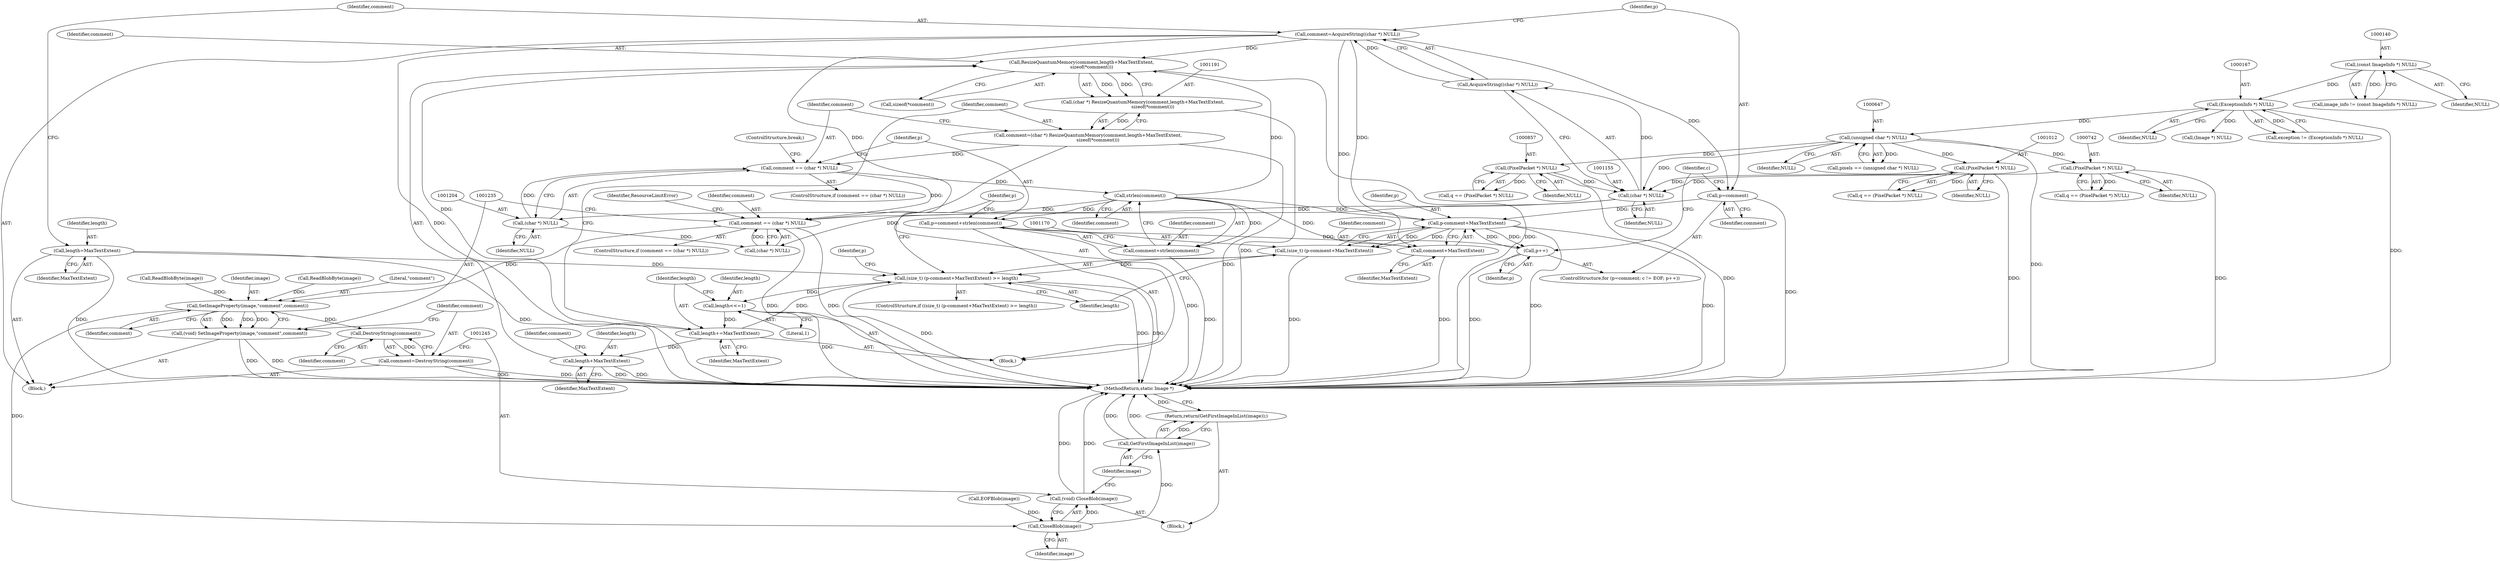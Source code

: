 digraph "0_ImageMagick_f6e9d0d9955e85bdd7540b251cd50d598dacc5e6_45@pointer" {
"1001192" [label="(Call,ResizeQuantumMemory(comment,length+MaxTextExtent,\n              sizeof(*comment)))"];
"1001151" [label="(Call,comment=AcquireString((char *) NULL))"];
"1001153" [label="(Call,AcquireString((char *) NULL))"];
"1001154" [label="(Call,(char *) NULL)"];
"1000856" [label="(Call,(PixelPacket *) NULL)"];
"1000646" [label="(Call,(unsigned char *) NULL)"];
"1000166" [label="(Call,(ExceptionInfo *) NULL)"];
"1000139" [label="(Call,(const ImageInfo *) NULL)"];
"1001011" [label="(Call,(PixelPacket *) NULL)"];
"1000741" [label="(Call,(PixelPacket *) NULL)"];
"1001211" [label="(Call,strlen(comment))"];
"1001201" [label="(Call,comment == (char *) NULL)"];
"1001188" [label="(Call,comment=(char *) ResizeQuantumMemory(comment,length+MaxTextExtent,\n              sizeof(*comment)))"];
"1001190" [label="(Call,(char *) ResizeQuantumMemory(comment,length+MaxTextExtent,\n              sizeof(*comment)))"];
"1001192" [label="(Call,ResizeQuantumMemory(comment,length+MaxTextExtent,\n              sizeof(*comment)))"];
"1001185" [label="(Call,length+=MaxTextExtent)"];
"1001182" [label="(Call,length<<=1)"];
"1001168" [label="(Call,(size_t) (p-comment+MaxTextExtent) >= length)"];
"1001169" [label="(Call,(size_t) (p-comment+MaxTextExtent))"];
"1001171" [label="(Call,p-comment+MaxTextExtent)"];
"1001164" [label="(Call,p++)"];
"1001207" [label="(Call,p=comment+strlen(comment))"];
"1001158" [label="(Call,p=comment)"];
"1001148" [label="(Call,length=MaxTextExtent)"];
"1001203" [label="(Call,(char *) NULL)"];
"1001194" [label="(Call,length+MaxTextExtent)"];
"1001173" [label="(Call,comment+MaxTextExtent)"];
"1001209" [label="(Call,comment+strlen(comment))"];
"1001226" [label="(Call,comment == (char *) NULL)"];
"1001236" [label="(Call,SetImageProperty(image,\"comment\",comment))"];
"1001234" [label="(Call,(void) SetImageProperty(image,\"comment\",comment))"];
"1001242" [label="(Call,DestroyString(comment))"];
"1001240" [label="(Call,comment=DestroyString(comment))"];
"1001246" [label="(Call,CloseBlob(image))"];
"1001244" [label="(Call,(void) CloseBlob(image))"];
"1001249" [label="(Call,GetFirstImageInList(image))"];
"1001248" [label="(Return,return(GetFirstImageInList(image));)"];
"1001160" [label="(Identifier,comment)"];
"1001172" [label="(Identifier,p)"];
"1001239" [label="(Identifier,comment)"];
"1001246" [label="(Call,CloseBlob(image))"];
"1000141" [label="(Identifier,NULL)"];
"1001183" [label="(Identifier,length)"];
"1001232" [label="(Identifier,ResourceLimitError)"];
"1001146" [label="(Call,ReadBlobByte(image))"];
"1001188" [label="(Call,comment=(char *) ResizeQuantumMemory(comment,length+MaxTextExtent,\n              sizeof(*comment)))"];
"1001169" [label="(Call,(size_t) (p-comment+MaxTextExtent))"];
"1001152" [label="(Identifier,comment)"];
"1001243" [label="(Identifier,comment)"];
"1001167" [label="(ControlStructure,if ((size_t) (p-comment+MaxTextExtent) >= length))"];
"1001162" [label="(Identifier,c)"];
"1000139" [label="(Call,(const ImageInfo *) NULL)"];
"1001150" [label="(Identifier,MaxTextExtent)"];
"1001185" [label="(Call,length+=MaxTextExtent)"];
"1001153" [label="(Call,AcquireString((char *) NULL))"];
"1001207" [label="(Call,p=comment+strlen(comment))"];
"1001248" [label="(Return,return(GetFirstImageInList(image));)"];
"1001197" [label="(Call,sizeof(*comment))"];
"1001186" [label="(Identifier,length)"];
"1001215" [label="(Identifier,p)"];
"1001156" [label="(Identifier,NULL)"];
"1001184" [label="(Literal,1)"];
"1000743" [label="(Identifier,NULL)"];
"1000168" [label="(Identifier,NULL)"];
"1001011" [label="(Call,(PixelPacket *) NULL)"];
"1001157" [label="(ControlStructure,for (p=comment; c != EOF; p++))"];
"1001151" [label="(Call,comment=AcquireString((char *) NULL))"];
"1000137" [label="(Call,image_info != (const ImageInfo *) NULL)"];
"1001210" [label="(Identifier,comment)"];
"1001173" [label="(Call,comment+MaxTextExtent)"];
"1001209" [label="(Call,comment+strlen(comment))"];
"1000854" [label="(Call,q == (PixelPacket *) NULL)"];
"1001158" [label="(Call,p=comment)"];
"1001174" [label="(Identifier,comment)"];
"1001199" [label="(Identifier,comment)"];
"1001211" [label="(Call,strlen(comment))"];
"1001202" [label="(Identifier,comment)"];
"1000646" [label="(Call,(unsigned char *) NULL)"];
"1000166" [label="(Call,(ExceptionInfo *) NULL)"];
"1001194" [label="(Call,length+MaxTextExtent)"];
"1000648" [label="(Identifier,NULL)"];
"1001206" [label="(ControlStructure,break;)"];
"1001201" [label="(Call,comment == (char *) NULL)"];
"1001241" [label="(Identifier,comment)"];
"1001225" [label="(ControlStructure,if (comment == (char *) NULL))"];
"1000196" [label="(Call,(Image *) NULL)"];
"1001013" [label="(Identifier,NULL)"];
"1000739" [label="(Call,q == (PixelPacket *) NULL)"];
"1001187" [label="(Identifier,MaxTextExtent)"];
"1001212" [label="(Identifier,comment)"];
"1001171" [label="(Call,p-comment+MaxTextExtent)"];
"1001165" [label="(Identifier,p)"];
"1001180" [label="(Identifier,p)"];
"1001177" [label="(Block,)"];
"1000741" [label="(Call,(PixelPacket *) NULL)"];
"1000164" [label="(Call,exception != (ExceptionInfo *) NULL)"];
"1001238" [label="(Literal,\"comment\")"];
"1001249" [label="(Call,GetFirstImageInList(image))"];
"1001189" [label="(Identifier,comment)"];
"1001196" [label="(Identifier,MaxTextExtent)"];
"1000112" [label="(Block,)"];
"1001193" [label="(Identifier,comment)"];
"1001251" [label="(MethodReturn,static Image *)"];
"1001205" [label="(Identifier,NULL)"];
"1001219" [label="(Call,ReadBlobByte(image))"];
"1001176" [label="(Identifier,length)"];
"1000856" [label="(Call,(PixelPacket *) NULL)"];
"1001168" [label="(Call,(size_t) (p-comment+MaxTextExtent) >= length)"];
"1001226" [label="(Call,comment == (char *) NULL)"];
"1001149" [label="(Identifier,length)"];
"1001234" [label="(Call,(void) SetImageProperty(image,\"comment\",comment))"];
"1001182" [label="(Call,length<<=1)"];
"1001154" [label="(Call,(char *) NULL)"];
"1000858" [label="(Identifier,NULL)"];
"1001244" [label="(Call,(void) CloseBlob(image))"];
"1001200" [label="(ControlStructure,if (comment == (char *) NULL))"];
"1001247" [label="(Identifier,image)"];
"1001236" [label="(Call,SetImageProperty(image,\"comment\",comment))"];
"1000644" [label="(Call,pixels == (unsigned char *) NULL)"];
"1001009" [label="(Call,q == (PixelPacket *) NULL)"];
"1001192" [label="(Call,ResizeQuantumMemory(comment,length+MaxTextExtent,\n              sizeof(*comment)))"];
"1001203" [label="(Call,(char *) NULL)"];
"1001159" [label="(Identifier,p)"];
"1001237" [label="(Identifier,image)"];
"1001110" [label="(Call,EOFBlob(image))"];
"1001148" [label="(Call,length=MaxTextExtent)"];
"1001164" [label="(Call,p++)"];
"1001228" [label="(Call,(char *) NULL)"];
"1001227" [label="(Identifier,comment)"];
"1001208" [label="(Identifier,p)"];
"1001126" [label="(Block,)"];
"1001175" [label="(Identifier,MaxTextExtent)"];
"1001240" [label="(Call,comment=DestroyString(comment))"];
"1001190" [label="(Call,(char *) ResizeQuantumMemory(comment,length+MaxTextExtent,\n              sizeof(*comment)))"];
"1001195" [label="(Identifier,length)"];
"1001250" [label="(Identifier,image)"];
"1001242" [label="(Call,DestroyString(comment))"];
"1001192" -> "1001190"  [label="AST: "];
"1001192" -> "1001197"  [label="CFG: "];
"1001193" -> "1001192"  [label="AST: "];
"1001194" -> "1001192"  [label="AST: "];
"1001197" -> "1001192"  [label="AST: "];
"1001190" -> "1001192"  [label="CFG: "];
"1001192" -> "1001251"  [label="DDG: "];
"1001192" -> "1001190"  [label="DDG: "];
"1001192" -> "1001190"  [label="DDG: "];
"1001151" -> "1001192"  [label="DDG: "];
"1001211" -> "1001192"  [label="DDG: "];
"1001185" -> "1001192"  [label="DDG: "];
"1001151" -> "1001126"  [label="AST: "];
"1001151" -> "1001153"  [label="CFG: "];
"1001152" -> "1001151"  [label="AST: "];
"1001153" -> "1001151"  [label="AST: "];
"1001159" -> "1001151"  [label="CFG: "];
"1001151" -> "1001251"  [label="DDG: "];
"1001153" -> "1001151"  [label="DDG: "];
"1001151" -> "1001158"  [label="DDG: "];
"1001151" -> "1001171"  [label="DDG: "];
"1001151" -> "1001173"  [label="DDG: "];
"1001151" -> "1001226"  [label="DDG: "];
"1001153" -> "1001154"  [label="CFG: "];
"1001154" -> "1001153"  [label="AST: "];
"1001154" -> "1001153"  [label="DDG: "];
"1001154" -> "1001156"  [label="CFG: "];
"1001155" -> "1001154"  [label="AST: "];
"1001156" -> "1001154"  [label="AST: "];
"1000856" -> "1001154"  [label="DDG: "];
"1000646" -> "1001154"  [label="DDG: "];
"1001011" -> "1001154"  [label="DDG: "];
"1000741" -> "1001154"  [label="DDG: "];
"1001154" -> "1001203"  [label="DDG: "];
"1001154" -> "1001228"  [label="DDG: "];
"1000856" -> "1000854"  [label="AST: "];
"1000856" -> "1000858"  [label="CFG: "];
"1000857" -> "1000856"  [label="AST: "];
"1000858" -> "1000856"  [label="AST: "];
"1000854" -> "1000856"  [label="CFG: "];
"1000856" -> "1001251"  [label="DDG: "];
"1000856" -> "1000854"  [label="DDG: "];
"1000646" -> "1000856"  [label="DDG: "];
"1000646" -> "1000644"  [label="AST: "];
"1000646" -> "1000648"  [label="CFG: "];
"1000647" -> "1000646"  [label="AST: "];
"1000648" -> "1000646"  [label="AST: "];
"1000644" -> "1000646"  [label="CFG: "];
"1000646" -> "1001251"  [label="DDG: "];
"1000646" -> "1000644"  [label="DDG: "];
"1000166" -> "1000646"  [label="DDG: "];
"1000646" -> "1000741"  [label="DDG: "];
"1000646" -> "1001011"  [label="DDG: "];
"1000166" -> "1000164"  [label="AST: "];
"1000166" -> "1000168"  [label="CFG: "];
"1000167" -> "1000166"  [label="AST: "];
"1000168" -> "1000166"  [label="AST: "];
"1000164" -> "1000166"  [label="CFG: "];
"1000166" -> "1001251"  [label="DDG: "];
"1000166" -> "1000164"  [label="DDG: "];
"1000139" -> "1000166"  [label="DDG: "];
"1000166" -> "1000196"  [label="DDG: "];
"1000139" -> "1000137"  [label="AST: "];
"1000139" -> "1000141"  [label="CFG: "];
"1000140" -> "1000139"  [label="AST: "];
"1000141" -> "1000139"  [label="AST: "];
"1000137" -> "1000139"  [label="CFG: "];
"1000139" -> "1000137"  [label="DDG: "];
"1001011" -> "1001009"  [label="AST: "];
"1001011" -> "1001013"  [label="CFG: "];
"1001012" -> "1001011"  [label="AST: "];
"1001013" -> "1001011"  [label="AST: "];
"1001009" -> "1001011"  [label="CFG: "];
"1001011" -> "1001251"  [label="DDG: "];
"1001011" -> "1001009"  [label="DDG: "];
"1000741" -> "1000739"  [label="AST: "];
"1000741" -> "1000743"  [label="CFG: "];
"1000742" -> "1000741"  [label="AST: "];
"1000743" -> "1000741"  [label="AST: "];
"1000739" -> "1000741"  [label="CFG: "];
"1000741" -> "1001251"  [label="DDG: "];
"1000741" -> "1000739"  [label="DDG: "];
"1001211" -> "1001209"  [label="AST: "];
"1001211" -> "1001212"  [label="CFG: "];
"1001212" -> "1001211"  [label="AST: "];
"1001209" -> "1001211"  [label="CFG: "];
"1001211" -> "1001171"  [label="DDG: "];
"1001211" -> "1001173"  [label="DDG: "];
"1001211" -> "1001207"  [label="DDG: "];
"1001211" -> "1001209"  [label="DDG: "];
"1001201" -> "1001211"  [label="DDG: "];
"1001211" -> "1001226"  [label="DDG: "];
"1001201" -> "1001200"  [label="AST: "];
"1001201" -> "1001203"  [label="CFG: "];
"1001202" -> "1001201"  [label="AST: "];
"1001203" -> "1001201"  [label="AST: "];
"1001206" -> "1001201"  [label="CFG: "];
"1001208" -> "1001201"  [label="CFG: "];
"1001188" -> "1001201"  [label="DDG: "];
"1001203" -> "1001201"  [label="DDG: "];
"1001201" -> "1001226"  [label="DDG: "];
"1001188" -> "1001177"  [label="AST: "];
"1001188" -> "1001190"  [label="CFG: "];
"1001189" -> "1001188"  [label="AST: "];
"1001190" -> "1001188"  [label="AST: "];
"1001202" -> "1001188"  [label="CFG: "];
"1001188" -> "1001251"  [label="DDG: "];
"1001190" -> "1001188"  [label="DDG: "];
"1001191" -> "1001190"  [label="AST: "];
"1001190" -> "1001251"  [label="DDG: "];
"1001185" -> "1001177"  [label="AST: "];
"1001185" -> "1001187"  [label="CFG: "];
"1001186" -> "1001185"  [label="AST: "];
"1001187" -> "1001185"  [label="AST: "];
"1001189" -> "1001185"  [label="CFG: "];
"1001185" -> "1001168"  [label="DDG: "];
"1001182" -> "1001185"  [label="DDG: "];
"1001185" -> "1001194"  [label="DDG: "];
"1001182" -> "1001177"  [label="AST: "];
"1001182" -> "1001184"  [label="CFG: "];
"1001183" -> "1001182"  [label="AST: "];
"1001184" -> "1001182"  [label="AST: "];
"1001186" -> "1001182"  [label="CFG: "];
"1001182" -> "1001251"  [label="DDG: "];
"1001168" -> "1001182"  [label="DDG: "];
"1001168" -> "1001167"  [label="AST: "];
"1001168" -> "1001176"  [label="CFG: "];
"1001169" -> "1001168"  [label="AST: "];
"1001176" -> "1001168"  [label="AST: "];
"1001180" -> "1001168"  [label="CFG: "];
"1001215" -> "1001168"  [label="CFG: "];
"1001168" -> "1001251"  [label="DDG: "];
"1001168" -> "1001251"  [label="DDG: "];
"1001168" -> "1001251"  [label="DDG: "];
"1001169" -> "1001168"  [label="DDG: "];
"1001148" -> "1001168"  [label="DDG: "];
"1001169" -> "1001171"  [label="CFG: "];
"1001170" -> "1001169"  [label="AST: "];
"1001171" -> "1001169"  [label="AST: "];
"1001176" -> "1001169"  [label="CFG: "];
"1001169" -> "1001251"  [label="DDG: "];
"1001171" -> "1001169"  [label="DDG: "];
"1001171" -> "1001169"  [label="DDG: "];
"1001171" -> "1001173"  [label="CFG: "];
"1001172" -> "1001171"  [label="AST: "];
"1001173" -> "1001171"  [label="AST: "];
"1001171" -> "1001251"  [label="DDG: "];
"1001171" -> "1001251"  [label="DDG: "];
"1001171" -> "1001164"  [label="DDG: "];
"1001164" -> "1001171"  [label="DDG: "];
"1001158" -> "1001171"  [label="DDG: "];
"1001164" -> "1001157"  [label="AST: "];
"1001164" -> "1001165"  [label="CFG: "];
"1001165" -> "1001164"  [label="AST: "];
"1001162" -> "1001164"  [label="CFG: "];
"1001164" -> "1001251"  [label="DDG: "];
"1001207" -> "1001164"  [label="DDG: "];
"1001207" -> "1001177"  [label="AST: "];
"1001207" -> "1001209"  [label="CFG: "];
"1001208" -> "1001207"  [label="AST: "];
"1001209" -> "1001207"  [label="AST: "];
"1001215" -> "1001207"  [label="CFG: "];
"1001207" -> "1001251"  [label="DDG: "];
"1001158" -> "1001157"  [label="AST: "];
"1001158" -> "1001160"  [label="CFG: "];
"1001159" -> "1001158"  [label="AST: "];
"1001160" -> "1001158"  [label="AST: "];
"1001162" -> "1001158"  [label="CFG: "];
"1001158" -> "1001251"  [label="DDG: "];
"1001148" -> "1001126"  [label="AST: "];
"1001148" -> "1001150"  [label="CFG: "];
"1001149" -> "1001148"  [label="AST: "];
"1001150" -> "1001148"  [label="AST: "];
"1001152" -> "1001148"  [label="CFG: "];
"1001148" -> "1001251"  [label="DDG: "];
"1001148" -> "1001251"  [label="DDG: "];
"1001203" -> "1001205"  [label="CFG: "];
"1001204" -> "1001203"  [label="AST: "];
"1001205" -> "1001203"  [label="AST: "];
"1001203" -> "1001228"  [label="DDG: "];
"1001194" -> "1001196"  [label="CFG: "];
"1001195" -> "1001194"  [label="AST: "];
"1001196" -> "1001194"  [label="AST: "];
"1001199" -> "1001194"  [label="CFG: "];
"1001194" -> "1001251"  [label="DDG: "];
"1001194" -> "1001251"  [label="DDG: "];
"1001173" -> "1001175"  [label="CFG: "];
"1001174" -> "1001173"  [label="AST: "];
"1001175" -> "1001173"  [label="AST: "];
"1001173" -> "1001251"  [label="DDG: "];
"1001210" -> "1001209"  [label="AST: "];
"1001209" -> "1001251"  [label="DDG: "];
"1001226" -> "1001225"  [label="AST: "];
"1001226" -> "1001228"  [label="CFG: "];
"1001227" -> "1001226"  [label="AST: "];
"1001228" -> "1001226"  [label="AST: "];
"1001232" -> "1001226"  [label="CFG: "];
"1001235" -> "1001226"  [label="CFG: "];
"1001226" -> "1001251"  [label="DDG: "];
"1001226" -> "1001251"  [label="DDG: "];
"1001228" -> "1001226"  [label="DDG: "];
"1001226" -> "1001236"  [label="DDG: "];
"1001236" -> "1001234"  [label="AST: "];
"1001236" -> "1001239"  [label="CFG: "];
"1001237" -> "1001236"  [label="AST: "];
"1001238" -> "1001236"  [label="AST: "];
"1001239" -> "1001236"  [label="AST: "];
"1001234" -> "1001236"  [label="CFG: "];
"1001236" -> "1001234"  [label="DDG: "];
"1001236" -> "1001234"  [label="DDG: "];
"1001236" -> "1001234"  [label="DDG: "];
"1001219" -> "1001236"  [label="DDG: "];
"1001146" -> "1001236"  [label="DDG: "];
"1001236" -> "1001242"  [label="DDG: "];
"1001236" -> "1001246"  [label="DDG: "];
"1001234" -> "1001126"  [label="AST: "];
"1001235" -> "1001234"  [label="AST: "];
"1001241" -> "1001234"  [label="CFG: "];
"1001234" -> "1001251"  [label="DDG: "];
"1001234" -> "1001251"  [label="DDG: "];
"1001242" -> "1001240"  [label="AST: "];
"1001242" -> "1001243"  [label="CFG: "];
"1001243" -> "1001242"  [label="AST: "];
"1001240" -> "1001242"  [label="CFG: "];
"1001242" -> "1001240"  [label="DDG: "];
"1001240" -> "1001126"  [label="AST: "];
"1001241" -> "1001240"  [label="AST: "];
"1001245" -> "1001240"  [label="CFG: "];
"1001240" -> "1001251"  [label="DDG: "];
"1001240" -> "1001251"  [label="DDG: "];
"1001246" -> "1001244"  [label="AST: "];
"1001246" -> "1001247"  [label="CFG: "];
"1001247" -> "1001246"  [label="AST: "];
"1001244" -> "1001246"  [label="CFG: "];
"1001246" -> "1001244"  [label="DDG: "];
"1001110" -> "1001246"  [label="DDG: "];
"1001246" -> "1001249"  [label="DDG: "];
"1001244" -> "1000112"  [label="AST: "];
"1001245" -> "1001244"  [label="AST: "];
"1001250" -> "1001244"  [label="CFG: "];
"1001244" -> "1001251"  [label="DDG: "];
"1001244" -> "1001251"  [label="DDG: "];
"1001249" -> "1001248"  [label="AST: "];
"1001249" -> "1001250"  [label="CFG: "];
"1001250" -> "1001249"  [label="AST: "];
"1001248" -> "1001249"  [label="CFG: "];
"1001249" -> "1001251"  [label="DDG: "];
"1001249" -> "1001251"  [label="DDG: "];
"1001249" -> "1001248"  [label="DDG: "];
"1001248" -> "1000112"  [label="AST: "];
"1001251" -> "1001248"  [label="CFG: "];
"1001248" -> "1001251"  [label="DDG: "];
}
